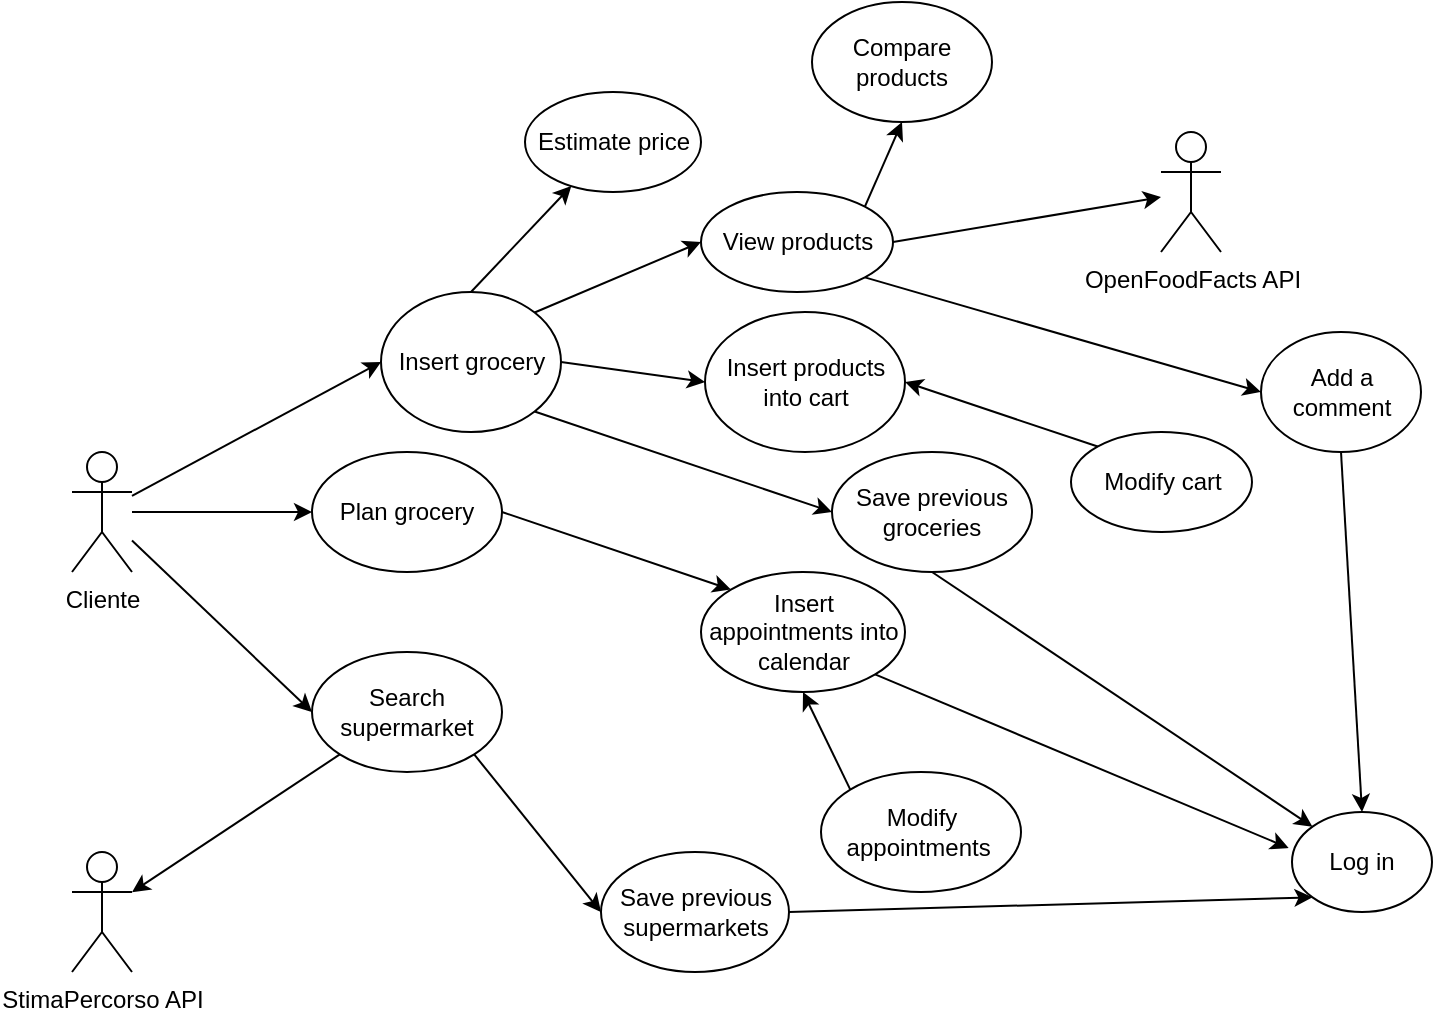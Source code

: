 <mxfile version="20.8.3" type="device"><diagram id="C5RBs43oDa-KdzZeNtuy" name="Page-1"><mxGraphModel dx="747" dy="470" grid="0" gridSize="10" guides="1" tooltips="1" connect="1" arrows="1" fold="1" page="1" pageScale="1" pageWidth="827" pageHeight="1169" math="0" shadow="0"><root><mxCell id="WIyWlLk6GJQsqaUBKTNV-0"/><mxCell id="WIyWlLk6GJQsqaUBKTNV-1" parent="WIyWlLk6GJQsqaUBKTNV-0"/><mxCell id="_w9Z4x4CN5F694CQqwq8-0" value="Cliente&lt;br&gt;" style="shape=umlActor;verticalLabelPosition=bottom;verticalAlign=top;html=1;outlineConnect=0;" vertex="1" parent="WIyWlLk6GJQsqaUBKTNV-1"><mxGeometry x="40" y="245" width="30" height="60" as="geometry"/></mxCell><mxCell id="_w9Z4x4CN5F694CQqwq8-1" value="Insert grocery" style="ellipse;whiteSpace=wrap;html=1;" vertex="1" parent="WIyWlLk6GJQsqaUBKTNV-1"><mxGeometry x="194.5" y="165" width="90" height="70" as="geometry"/></mxCell><mxCell id="_w9Z4x4CN5F694CQqwq8-2" value="View products" style="ellipse;whiteSpace=wrap;html=1;" vertex="1" parent="WIyWlLk6GJQsqaUBKTNV-1"><mxGeometry x="354.5" y="115" width="96" height="50" as="geometry"/></mxCell><mxCell id="_w9Z4x4CN5F694CQqwq8-3" value="Insert products into cart" style="ellipse;whiteSpace=wrap;html=1;" vertex="1" parent="WIyWlLk6GJQsqaUBKTNV-1"><mxGeometry x="356.5" y="175" width="100" height="70" as="geometry"/></mxCell><mxCell id="_w9Z4x4CN5F694CQqwq8-4" value="Plan grocery" style="ellipse;whiteSpace=wrap;html=1;" vertex="1" parent="WIyWlLk6GJQsqaUBKTNV-1"><mxGeometry x="160" y="245" width="95" height="60" as="geometry"/></mxCell><mxCell id="_w9Z4x4CN5F694CQqwq8-5" value="Log in" style="ellipse;whiteSpace=wrap;html=1;" vertex="1" parent="WIyWlLk6GJQsqaUBKTNV-1"><mxGeometry x="650" y="425" width="70" height="50" as="geometry"/></mxCell><mxCell id="_w9Z4x4CN5F694CQqwq8-6" value="Search supermarket" style="ellipse;whiteSpace=wrap;html=1;" vertex="1" parent="WIyWlLk6GJQsqaUBKTNV-1"><mxGeometry x="160" y="345" width="95" height="60" as="geometry"/></mxCell><mxCell id="_w9Z4x4CN5F694CQqwq8-7" value="" style="endArrow=classic;html=1;rounded=0;entryX=0;entryY=0.5;entryDx=0;entryDy=0;" edge="1" parent="WIyWlLk6GJQsqaUBKTNV-1" source="_w9Z4x4CN5F694CQqwq8-0" target="_w9Z4x4CN5F694CQqwq8-1"><mxGeometry width="50" height="50" relative="1" as="geometry"><mxPoint x="110" y="225" as="sourcePoint"/><mxPoint x="200" y="205" as="targetPoint"/></mxGeometry></mxCell><mxCell id="_w9Z4x4CN5F694CQqwq8-8" value="" style="endArrow=classic;html=1;rounded=0;entryX=0;entryY=0.5;entryDx=0;entryDy=0;" edge="1" parent="WIyWlLk6GJQsqaUBKTNV-1" source="_w9Z4x4CN5F694CQqwq8-0" target="_w9Z4x4CN5F694CQqwq8-4"><mxGeometry width="50" height="50" relative="1" as="geometry"><mxPoint x="360" y="285" as="sourcePoint"/><mxPoint x="410" y="235" as="targetPoint"/></mxGeometry></mxCell><mxCell id="_w9Z4x4CN5F694CQqwq8-9" value="" style="endArrow=classic;html=1;rounded=0;entryX=0;entryY=0.5;entryDx=0;entryDy=0;" edge="1" parent="WIyWlLk6GJQsqaUBKTNV-1" source="_w9Z4x4CN5F694CQqwq8-0" target="_w9Z4x4CN5F694CQqwq8-6"><mxGeometry width="50" height="50" relative="1" as="geometry"><mxPoint x="360" y="285" as="sourcePoint"/><mxPoint x="410" y="235" as="targetPoint"/></mxGeometry></mxCell><mxCell id="_w9Z4x4CN5F694CQqwq8-10" value="" style="endArrow=classic;html=1;rounded=0;exitX=1;exitY=0;exitDx=0;exitDy=0;entryX=0;entryY=0.5;entryDx=0;entryDy=0;" edge="1" parent="WIyWlLk6GJQsqaUBKTNV-1" source="_w9Z4x4CN5F694CQqwq8-1" target="_w9Z4x4CN5F694CQqwq8-2"><mxGeometry width="50" height="50" relative="1" as="geometry"><mxPoint x="324.5" y="285" as="sourcePoint"/><mxPoint x="374.5" y="235" as="targetPoint"/></mxGeometry></mxCell><mxCell id="_w9Z4x4CN5F694CQqwq8-11" value="" style="endArrow=classic;html=1;rounded=0;exitX=1;exitY=0.5;exitDx=0;exitDy=0;entryX=0;entryY=0.5;entryDx=0;entryDy=0;" edge="1" parent="WIyWlLk6GJQsqaUBKTNV-1" source="_w9Z4x4CN5F694CQqwq8-1" target="_w9Z4x4CN5F694CQqwq8-3"><mxGeometry width="50" height="50" relative="1" as="geometry"><mxPoint x="324.5" y="285" as="sourcePoint"/><mxPoint x="374.5" y="235" as="targetPoint"/></mxGeometry></mxCell><mxCell id="_w9Z4x4CN5F694CQqwq8-12" value="Insert appointments into calendar" style="ellipse;whiteSpace=wrap;html=1;" vertex="1" parent="WIyWlLk6GJQsqaUBKTNV-1"><mxGeometry x="354.5" y="305" width="102" height="60" as="geometry"/></mxCell><mxCell id="_w9Z4x4CN5F694CQqwq8-13" value="" style="endArrow=classic;html=1;rounded=0;exitX=1;exitY=0.5;exitDx=0;exitDy=0;entryX=0;entryY=0;entryDx=0;entryDy=0;" edge="1" parent="WIyWlLk6GJQsqaUBKTNV-1" source="_w9Z4x4CN5F694CQqwq8-4" target="_w9Z4x4CN5F694CQqwq8-12"><mxGeometry width="50" height="50" relative="1" as="geometry"><mxPoint x="324.5" y="275" as="sourcePoint"/><mxPoint x="374.5" y="225" as="targetPoint"/></mxGeometry></mxCell><mxCell id="_w9Z4x4CN5F694CQqwq8-14" value="Add a comment" style="ellipse;whiteSpace=wrap;html=1;" vertex="1" parent="WIyWlLk6GJQsqaUBKTNV-1"><mxGeometry x="634.5" y="185" width="80" height="60" as="geometry"/></mxCell><mxCell id="_w9Z4x4CN5F694CQqwq8-15" value="Save previous groceries" style="ellipse;whiteSpace=wrap;html=1;" vertex="1" parent="WIyWlLk6GJQsqaUBKTNV-1"><mxGeometry x="420" y="245" width="100" height="60" as="geometry"/></mxCell><mxCell id="_w9Z4x4CN5F694CQqwq8-16" value="" style="endArrow=classic;html=1;rounded=0;exitX=1;exitY=1;exitDx=0;exitDy=0;entryX=0;entryY=0.5;entryDx=0;entryDy=0;" edge="1" parent="WIyWlLk6GJQsqaUBKTNV-1" source="_w9Z4x4CN5F694CQqwq8-1" target="_w9Z4x4CN5F694CQqwq8-15"><mxGeometry width="50" height="50" relative="1" as="geometry"><mxPoint x="334.5" y="355" as="sourcePoint"/><mxPoint x="384.5" y="305" as="targetPoint"/></mxGeometry></mxCell><mxCell id="_w9Z4x4CN5F694CQqwq8-17" value="" style="endArrow=classic;html=1;rounded=0;entryX=-0.024;entryY=0.36;entryDx=0;entryDy=0;entryPerimeter=0;exitX=1;exitY=1;exitDx=0;exitDy=0;" edge="1" parent="WIyWlLk6GJQsqaUBKTNV-1" source="_w9Z4x4CN5F694CQqwq8-12" target="_w9Z4x4CN5F694CQqwq8-5"><mxGeometry width="50" height="50" relative="1" as="geometry"><mxPoint x="314.5" y="335" as="sourcePoint"/><mxPoint x="364.5" y="285" as="targetPoint"/></mxGeometry></mxCell><mxCell id="_w9Z4x4CN5F694CQqwq8-18" value="" style="endArrow=classic;html=1;rounded=0;entryX=0;entryY=0;entryDx=0;entryDy=0;exitX=0.5;exitY=1;exitDx=0;exitDy=0;" edge="1" parent="WIyWlLk6GJQsqaUBKTNV-1" source="_w9Z4x4CN5F694CQqwq8-15" target="_w9Z4x4CN5F694CQqwq8-5"><mxGeometry width="50" height="50" relative="1" as="geometry"><mxPoint x="314.5" y="335" as="sourcePoint"/><mxPoint x="364.5" y="285" as="targetPoint"/></mxGeometry></mxCell><mxCell id="_w9Z4x4CN5F694CQqwq8-19" value="" style="endArrow=classic;html=1;rounded=0;entryX=0.5;entryY=0;entryDx=0;entryDy=0;exitX=0.5;exitY=1;exitDx=0;exitDy=0;" edge="1" parent="WIyWlLk6GJQsqaUBKTNV-1" source="_w9Z4x4CN5F694CQqwq8-14" target="_w9Z4x4CN5F694CQqwq8-5"><mxGeometry width="50" height="50" relative="1" as="geometry"><mxPoint x="314.5" y="335" as="sourcePoint"/><mxPoint x="364.5" y="285" as="targetPoint"/></mxGeometry></mxCell><mxCell id="_w9Z4x4CN5F694CQqwq8-20" value="" style="endArrow=classic;html=1;rounded=0;entryX=0;entryY=0.5;entryDx=0;entryDy=0;exitX=1;exitY=1;exitDx=0;exitDy=0;" edge="1" parent="WIyWlLk6GJQsqaUBKTNV-1" source="_w9Z4x4CN5F694CQqwq8-2" target="_w9Z4x4CN5F694CQqwq8-14"><mxGeometry width="50" height="50" relative="1" as="geometry"><mxPoint x="314.5" y="335" as="sourcePoint"/><mxPoint x="364.5" y="285" as="targetPoint"/></mxGeometry></mxCell><mxCell id="_w9Z4x4CN5F694CQqwq8-21" value="Save previous supermarkets" style="ellipse;whiteSpace=wrap;html=1;" vertex="1" parent="WIyWlLk6GJQsqaUBKTNV-1"><mxGeometry x="304.5" y="445" width="94" height="60" as="geometry"/></mxCell><mxCell id="_w9Z4x4CN5F694CQqwq8-22" value="" style="endArrow=classic;html=1;rounded=0;exitX=1;exitY=1;exitDx=0;exitDy=0;entryX=0;entryY=0.5;entryDx=0;entryDy=0;" edge="1" parent="WIyWlLk6GJQsqaUBKTNV-1" source="_w9Z4x4CN5F694CQqwq8-6" target="_w9Z4x4CN5F694CQqwq8-21"><mxGeometry width="50" height="50" relative="1" as="geometry"><mxPoint x="314.5" y="325" as="sourcePoint"/><mxPoint x="364.5" y="275" as="targetPoint"/></mxGeometry></mxCell><mxCell id="_w9Z4x4CN5F694CQqwq8-23" value="OpenFoodFacts API&lt;br&gt;" style="shape=umlActor;verticalLabelPosition=bottom;verticalAlign=top;html=1;outlineConnect=0;" vertex="1" parent="WIyWlLk6GJQsqaUBKTNV-1"><mxGeometry x="584.5" y="85" width="30" height="60" as="geometry"/></mxCell><mxCell id="_w9Z4x4CN5F694CQqwq8-24" value="" style="endArrow=classic;html=1;rounded=0;exitX=1;exitY=0.5;exitDx=0;exitDy=0;" edge="1" parent="WIyWlLk6GJQsqaUBKTNV-1" source="_w9Z4x4CN5F694CQqwq8-2" target="_w9Z4x4CN5F694CQqwq8-23"><mxGeometry width="50" height="50" relative="1" as="geometry"><mxPoint x="314.5" y="345" as="sourcePoint"/><mxPoint x="364.5" y="295" as="targetPoint"/></mxGeometry></mxCell><mxCell id="_w9Z4x4CN5F694CQqwq8-25" value="StimaPercorso API&lt;br&gt;" style="shape=umlActor;verticalLabelPosition=bottom;verticalAlign=top;html=1;outlineConnect=0;" vertex="1" parent="WIyWlLk6GJQsqaUBKTNV-1"><mxGeometry x="40" y="445" width="30" height="60" as="geometry"/></mxCell><mxCell id="_w9Z4x4CN5F694CQqwq8-26" value="" style="endArrow=classic;html=1;rounded=0;exitX=0;exitY=1;exitDx=0;exitDy=0;" edge="1" parent="WIyWlLk6GJQsqaUBKTNV-1" source="_w9Z4x4CN5F694CQqwq8-6" target="_w9Z4x4CN5F694CQqwq8-25"><mxGeometry width="50" height="50" relative="1" as="geometry"><mxPoint x="350" y="345" as="sourcePoint"/><mxPoint x="400" y="295" as="targetPoint"/></mxGeometry></mxCell><mxCell id="_w9Z4x4CN5F694CQqwq8-27" value="Modify appointments&amp;nbsp;" style="ellipse;whiteSpace=wrap;html=1;" vertex="1" parent="WIyWlLk6GJQsqaUBKTNV-1"><mxGeometry x="414.5" y="405" width="100" height="60" as="geometry"/></mxCell><mxCell id="_w9Z4x4CN5F694CQqwq8-28" value="" style="endArrow=classic;html=1;rounded=0;entryX=0.5;entryY=1;entryDx=0;entryDy=0;exitX=0;exitY=0;exitDx=0;exitDy=0;" edge="1" parent="WIyWlLk6GJQsqaUBKTNV-1" source="_w9Z4x4CN5F694CQqwq8-27" target="_w9Z4x4CN5F694CQqwq8-12"><mxGeometry width="50" height="50" relative="1" as="geometry"><mxPoint x="314.5" y="345" as="sourcePoint"/><mxPoint x="364.5" y="295" as="targetPoint"/></mxGeometry></mxCell><mxCell id="_w9Z4x4CN5F694CQqwq8-29" value="" style="endArrow=classic;html=1;rounded=0;exitX=0.5;exitY=0;exitDx=0;exitDy=0;" edge="1" parent="WIyWlLk6GJQsqaUBKTNV-1" source="_w9Z4x4CN5F694CQqwq8-1" target="_w9Z4x4CN5F694CQqwq8-30"><mxGeometry width="50" height="50" relative="1" as="geometry"><mxPoint x="334.5" y="345" as="sourcePoint"/><mxPoint x="284.5" y="115" as="targetPoint"/></mxGeometry></mxCell><mxCell id="_w9Z4x4CN5F694CQqwq8-30" value="Estimate price" style="ellipse;whiteSpace=wrap;html=1;" vertex="1" parent="WIyWlLk6GJQsqaUBKTNV-1"><mxGeometry x="266.5" y="65" width="88" height="50" as="geometry"/></mxCell><mxCell id="_w9Z4x4CN5F694CQqwq8-31" value="Modify cart" style="ellipse;whiteSpace=wrap;html=1;" vertex="1" parent="WIyWlLk6GJQsqaUBKTNV-1"><mxGeometry x="539.5" y="235" width="90.5" height="50" as="geometry"/></mxCell><mxCell id="_w9Z4x4CN5F694CQqwq8-32" value="" style="endArrow=classic;html=1;rounded=0;entryX=1;entryY=0.5;entryDx=0;entryDy=0;exitX=0;exitY=0;exitDx=0;exitDy=0;" edge="1" parent="WIyWlLk6GJQsqaUBKTNV-1" source="_w9Z4x4CN5F694CQqwq8-31" target="_w9Z4x4CN5F694CQqwq8-3"><mxGeometry width="50" height="50" relative="1" as="geometry"><mxPoint x="390" y="295" as="sourcePoint"/><mxPoint x="440" y="245" as="targetPoint"/></mxGeometry></mxCell><mxCell id="_w9Z4x4CN5F694CQqwq8-33" value="" style="endArrow=classic;html=1;rounded=0;entryX=0;entryY=1;entryDx=0;entryDy=0;exitX=1;exitY=0.5;exitDx=0;exitDy=0;" edge="1" parent="WIyWlLk6GJQsqaUBKTNV-1" source="_w9Z4x4CN5F694CQqwq8-21" target="_w9Z4x4CN5F694CQqwq8-5"><mxGeometry width="50" height="50" relative="1" as="geometry"><mxPoint x="390" y="295" as="sourcePoint"/><mxPoint x="440" y="245" as="targetPoint"/></mxGeometry></mxCell><mxCell id="_w9Z4x4CN5F694CQqwq8-34" value="Compare products" style="ellipse;whiteSpace=wrap;html=1;" vertex="1" parent="WIyWlLk6GJQsqaUBKTNV-1"><mxGeometry x="410" y="20" width="90" height="60" as="geometry"/></mxCell><mxCell id="_w9Z4x4CN5F694CQqwq8-37" value="" style="endArrow=classic;html=1;rounded=0;entryX=0.5;entryY=1;entryDx=0;entryDy=0;exitX=1;exitY=0;exitDx=0;exitDy=0;" edge="1" parent="WIyWlLk6GJQsqaUBKTNV-1" source="_w9Z4x4CN5F694CQqwq8-2" target="_w9Z4x4CN5F694CQqwq8-34"><mxGeometry width="50" height="50" relative="1" as="geometry"><mxPoint x="280" y="180" as="sourcePoint"/><mxPoint x="330" y="130" as="targetPoint"/></mxGeometry></mxCell></root></mxGraphModel></diagram></mxfile>